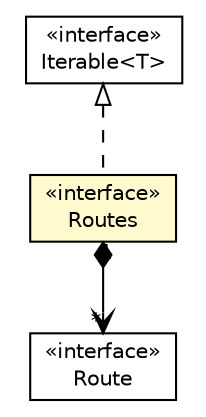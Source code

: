 #!/usr/local/bin/dot
#
# Class diagram 
# Generated by UMLGraph version R5_6-24-gf6e263 (http://www.umlgraph.org/)
#

digraph G {
	edge [fontname="Helvetica",fontsize=10,labelfontname="Helvetica",labelfontsize=10];
	node [fontname="Helvetica",fontsize=10,shape=plaintext];
	nodesep=0.25;
	ranksep=0.5;
	// io.werval.api.routes.Route
	c34693 [label=<<table title="io.werval.api.routes.Route" border="0" cellborder="1" cellspacing="0" cellpadding="2" port="p" href="./Route.html">
		<tr><td><table border="0" cellspacing="0" cellpadding="1">
<tr><td align="center" balign="center"> &#171;interface&#187; </td></tr>
<tr><td align="center" balign="center"> Route </td></tr>
		</table></td></tr>
		</table>>, URL="./Route.html", fontname="Helvetica", fontcolor="black", fontsize=10.0];
	// io.werval.api.routes.Routes
	c34697 [label=<<table title="io.werval.api.routes.Routes" border="0" cellborder="1" cellspacing="0" cellpadding="2" port="p" bgcolor="lemonChiffon" href="./Routes.html">
		<tr><td><table border="0" cellspacing="0" cellpadding="1">
<tr><td align="center" balign="center"> &#171;interface&#187; </td></tr>
<tr><td align="center" balign="center"> Routes </td></tr>
		</table></td></tr>
		</table>>, URL="./Routes.html", fontname="Helvetica", fontcolor="black", fontsize=10.0];
	//io.werval.api.routes.Routes implements java.lang.Iterable<T>
	c34806:p -> c34697:p [dir=back,arrowtail=empty,style=dashed];
	// io.werval.api.routes.Routes NAVCOMPOSED io.werval.api.routes.Route
	c34697:p -> c34693:p [taillabel="1", label="", headlabel="*", fontname="Helvetica", fontcolor="black", fontsize=10.0, color="black", arrowhead=open, arrowtail=diamond, dir=both];
	// java.lang.Iterable<T>
	c34806 [label=<<table title="java.lang.Iterable" border="0" cellborder="1" cellspacing="0" cellpadding="2" port="p" href="http://docs.oracle.com/javase/8/docs/api/java/lang/Iterable.html">
		<tr><td><table border="0" cellspacing="0" cellpadding="1">
<tr><td align="center" balign="center"> &#171;interface&#187; </td></tr>
<tr><td align="center" balign="center"> Iterable&lt;T&gt; </td></tr>
		</table></td></tr>
		</table>>, URL="http://docs.oracle.com/javase/8/docs/api/java/lang/Iterable.html", fontname="Helvetica", fontcolor="black", fontsize=10.0];
}


